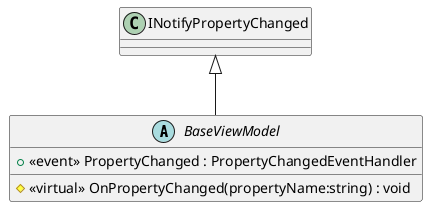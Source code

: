 @startuml
abstract class BaseViewModel {
    +  <<event>> PropertyChanged : PropertyChangedEventHandler 
    # <<virtual>> OnPropertyChanged(propertyName:string) : void
}
INotifyPropertyChanged <|-- BaseViewModel
@enduml
